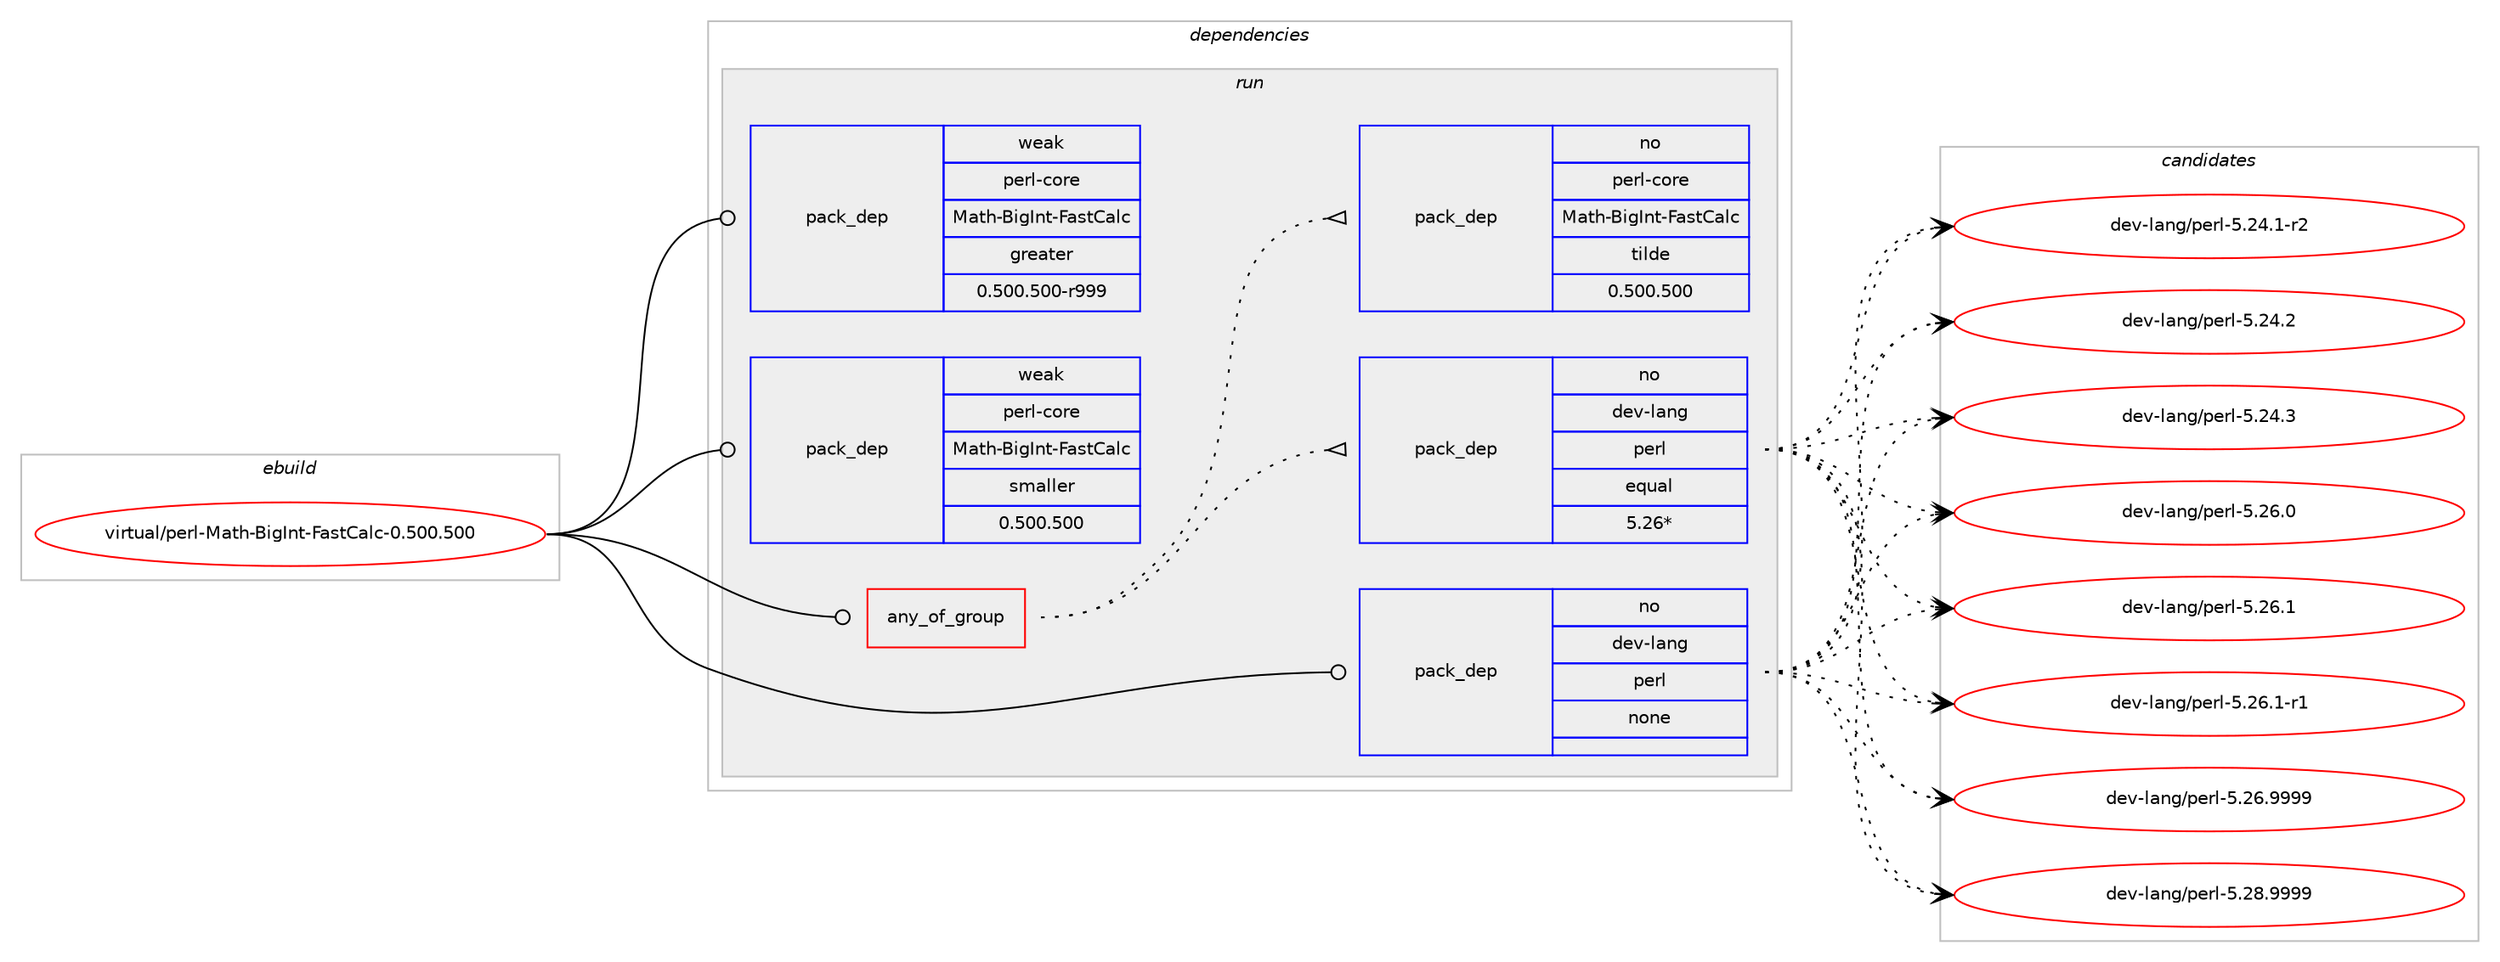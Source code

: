 digraph prolog {

# *************
# Graph options
# *************

newrank=true;
concentrate=true;
compound=true;
graph [rankdir=LR,fontname=Helvetica,fontsize=10,ranksep=1.5];#, ranksep=2.5, nodesep=0.2];
edge  [arrowhead=vee];
node  [fontname=Helvetica,fontsize=10];

# **********
# The ebuild
# **********

subgraph cluster_leftcol {
color=gray;
rank=same;
label=<<i>ebuild</i>>;
id [label="virtual/perl-Math-BigInt-FastCalc-0.500.500", color=red, width=4, href="../virtual/perl-Math-BigInt-FastCalc-0.500.500.svg"];
}

# ****************
# The dependencies
# ****************

subgraph cluster_midcol {
color=gray;
label=<<i>dependencies</i>>;
subgraph cluster_compile {
fillcolor="#eeeeee";
style=filled;
label=<<i>compile</i>>;
}
subgraph cluster_compileandrun {
fillcolor="#eeeeee";
style=filled;
label=<<i>compile and run</i>>;
}
subgraph cluster_run {
fillcolor="#eeeeee";
style=filled;
label=<<i>run</i>>;
subgraph any8683 {
dependency498352 [label=<<TABLE BORDER="0" CELLBORDER="1" CELLSPACING="0" CELLPADDING="4"><TR><TD CELLPADDING="10">any_of_group</TD></TR></TABLE>>, shape=none, color=red];subgraph pack370434 {
dependency498353 [label=<<TABLE BORDER="0" CELLBORDER="1" CELLSPACING="0" CELLPADDING="4" WIDTH="220"><TR><TD ROWSPAN="6" CELLPADDING="30">pack_dep</TD></TR><TR><TD WIDTH="110">no</TD></TR><TR><TD>dev-lang</TD></TR><TR><TD>perl</TD></TR><TR><TD>equal</TD></TR><TR><TD>5.26*</TD></TR></TABLE>>, shape=none, color=blue];
}
dependency498352:e -> dependency498353:w [weight=20,style="dotted",arrowhead="oinv"];
subgraph pack370435 {
dependency498354 [label=<<TABLE BORDER="0" CELLBORDER="1" CELLSPACING="0" CELLPADDING="4" WIDTH="220"><TR><TD ROWSPAN="6" CELLPADDING="30">pack_dep</TD></TR><TR><TD WIDTH="110">no</TD></TR><TR><TD>perl-core</TD></TR><TR><TD>Math-BigInt-FastCalc</TD></TR><TR><TD>tilde</TD></TR><TR><TD>0.500.500</TD></TR></TABLE>>, shape=none, color=blue];
}
dependency498352:e -> dependency498354:w [weight=20,style="dotted",arrowhead="oinv"];
}
id:e -> dependency498352:w [weight=20,style="solid",arrowhead="odot"];
subgraph pack370436 {
dependency498355 [label=<<TABLE BORDER="0" CELLBORDER="1" CELLSPACING="0" CELLPADDING="4" WIDTH="220"><TR><TD ROWSPAN="6" CELLPADDING="30">pack_dep</TD></TR><TR><TD WIDTH="110">no</TD></TR><TR><TD>dev-lang</TD></TR><TR><TD>perl</TD></TR><TR><TD>none</TD></TR><TR><TD></TD></TR></TABLE>>, shape=none, color=blue];
}
id:e -> dependency498355:w [weight=20,style="solid",arrowhead="odot"];
subgraph pack370437 {
dependency498356 [label=<<TABLE BORDER="0" CELLBORDER="1" CELLSPACING="0" CELLPADDING="4" WIDTH="220"><TR><TD ROWSPAN="6" CELLPADDING="30">pack_dep</TD></TR><TR><TD WIDTH="110">weak</TD></TR><TR><TD>perl-core</TD></TR><TR><TD>Math-BigInt-FastCalc</TD></TR><TR><TD>greater</TD></TR><TR><TD>0.500.500-r999</TD></TR></TABLE>>, shape=none, color=blue];
}
id:e -> dependency498356:w [weight=20,style="solid",arrowhead="odot"];
subgraph pack370438 {
dependency498357 [label=<<TABLE BORDER="0" CELLBORDER="1" CELLSPACING="0" CELLPADDING="4" WIDTH="220"><TR><TD ROWSPAN="6" CELLPADDING="30">pack_dep</TD></TR><TR><TD WIDTH="110">weak</TD></TR><TR><TD>perl-core</TD></TR><TR><TD>Math-BigInt-FastCalc</TD></TR><TR><TD>smaller</TD></TR><TR><TD>0.500.500</TD></TR></TABLE>>, shape=none, color=blue];
}
id:e -> dependency498357:w [weight=20,style="solid",arrowhead="odot"];
}
}

# **************
# The candidates
# **************

subgraph cluster_choices {
rank=same;
color=gray;
label=<<i>candidates</i>>;

subgraph choice370434 {
color=black;
nodesep=1;
choice100101118451089711010347112101114108455346505246494511450 [label="dev-lang/perl-5.24.1-r2", color=red, width=4,href="../dev-lang/perl-5.24.1-r2.svg"];
choice10010111845108971101034711210111410845534650524650 [label="dev-lang/perl-5.24.2", color=red, width=4,href="../dev-lang/perl-5.24.2.svg"];
choice10010111845108971101034711210111410845534650524651 [label="dev-lang/perl-5.24.3", color=red, width=4,href="../dev-lang/perl-5.24.3.svg"];
choice10010111845108971101034711210111410845534650544648 [label="dev-lang/perl-5.26.0", color=red, width=4,href="../dev-lang/perl-5.26.0.svg"];
choice10010111845108971101034711210111410845534650544649 [label="dev-lang/perl-5.26.1", color=red, width=4,href="../dev-lang/perl-5.26.1.svg"];
choice100101118451089711010347112101114108455346505446494511449 [label="dev-lang/perl-5.26.1-r1", color=red, width=4,href="../dev-lang/perl-5.26.1-r1.svg"];
choice10010111845108971101034711210111410845534650544657575757 [label="dev-lang/perl-5.26.9999", color=red, width=4,href="../dev-lang/perl-5.26.9999.svg"];
choice10010111845108971101034711210111410845534650564657575757 [label="dev-lang/perl-5.28.9999", color=red, width=4,href="../dev-lang/perl-5.28.9999.svg"];
dependency498353:e -> choice100101118451089711010347112101114108455346505246494511450:w [style=dotted,weight="100"];
dependency498353:e -> choice10010111845108971101034711210111410845534650524650:w [style=dotted,weight="100"];
dependency498353:e -> choice10010111845108971101034711210111410845534650524651:w [style=dotted,weight="100"];
dependency498353:e -> choice10010111845108971101034711210111410845534650544648:w [style=dotted,weight="100"];
dependency498353:e -> choice10010111845108971101034711210111410845534650544649:w [style=dotted,weight="100"];
dependency498353:e -> choice100101118451089711010347112101114108455346505446494511449:w [style=dotted,weight="100"];
dependency498353:e -> choice10010111845108971101034711210111410845534650544657575757:w [style=dotted,weight="100"];
dependency498353:e -> choice10010111845108971101034711210111410845534650564657575757:w [style=dotted,weight="100"];
}
subgraph choice370435 {
color=black;
nodesep=1;
}
subgraph choice370436 {
color=black;
nodesep=1;
choice100101118451089711010347112101114108455346505246494511450 [label="dev-lang/perl-5.24.1-r2", color=red, width=4,href="../dev-lang/perl-5.24.1-r2.svg"];
choice10010111845108971101034711210111410845534650524650 [label="dev-lang/perl-5.24.2", color=red, width=4,href="../dev-lang/perl-5.24.2.svg"];
choice10010111845108971101034711210111410845534650524651 [label="dev-lang/perl-5.24.3", color=red, width=4,href="../dev-lang/perl-5.24.3.svg"];
choice10010111845108971101034711210111410845534650544648 [label="dev-lang/perl-5.26.0", color=red, width=4,href="../dev-lang/perl-5.26.0.svg"];
choice10010111845108971101034711210111410845534650544649 [label="dev-lang/perl-5.26.1", color=red, width=4,href="../dev-lang/perl-5.26.1.svg"];
choice100101118451089711010347112101114108455346505446494511449 [label="dev-lang/perl-5.26.1-r1", color=red, width=4,href="../dev-lang/perl-5.26.1-r1.svg"];
choice10010111845108971101034711210111410845534650544657575757 [label="dev-lang/perl-5.26.9999", color=red, width=4,href="../dev-lang/perl-5.26.9999.svg"];
choice10010111845108971101034711210111410845534650564657575757 [label="dev-lang/perl-5.28.9999", color=red, width=4,href="../dev-lang/perl-5.28.9999.svg"];
dependency498355:e -> choice100101118451089711010347112101114108455346505246494511450:w [style=dotted,weight="100"];
dependency498355:e -> choice10010111845108971101034711210111410845534650524650:w [style=dotted,weight="100"];
dependency498355:e -> choice10010111845108971101034711210111410845534650524651:w [style=dotted,weight="100"];
dependency498355:e -> choice10010111845108971101034711210111410845534650544648:w [style=dotted,weight="100"];
dependency498355:e -> choice10010111845108971101034711210111410845534650544649:w [style=dotted,weight="100"];
dependency498355:e -> choice100101118451089711010347112101114108455346505446494511449:w [style=dotted,weight="100"];
dependency498355:e -> choice10010111845108971101034711210111410845534650544657575757:w [style=dotted,weight="100"];
dependency498355:e -> choice10010111845108971101034711210111410845534650564657575757:w [style=dotted,weight="100"];
}
subgraph choice370437 {
color=black;
nodesep=1;
}
subgraph choice370438 {
color=black;
nodesep=1;
}
}

}
